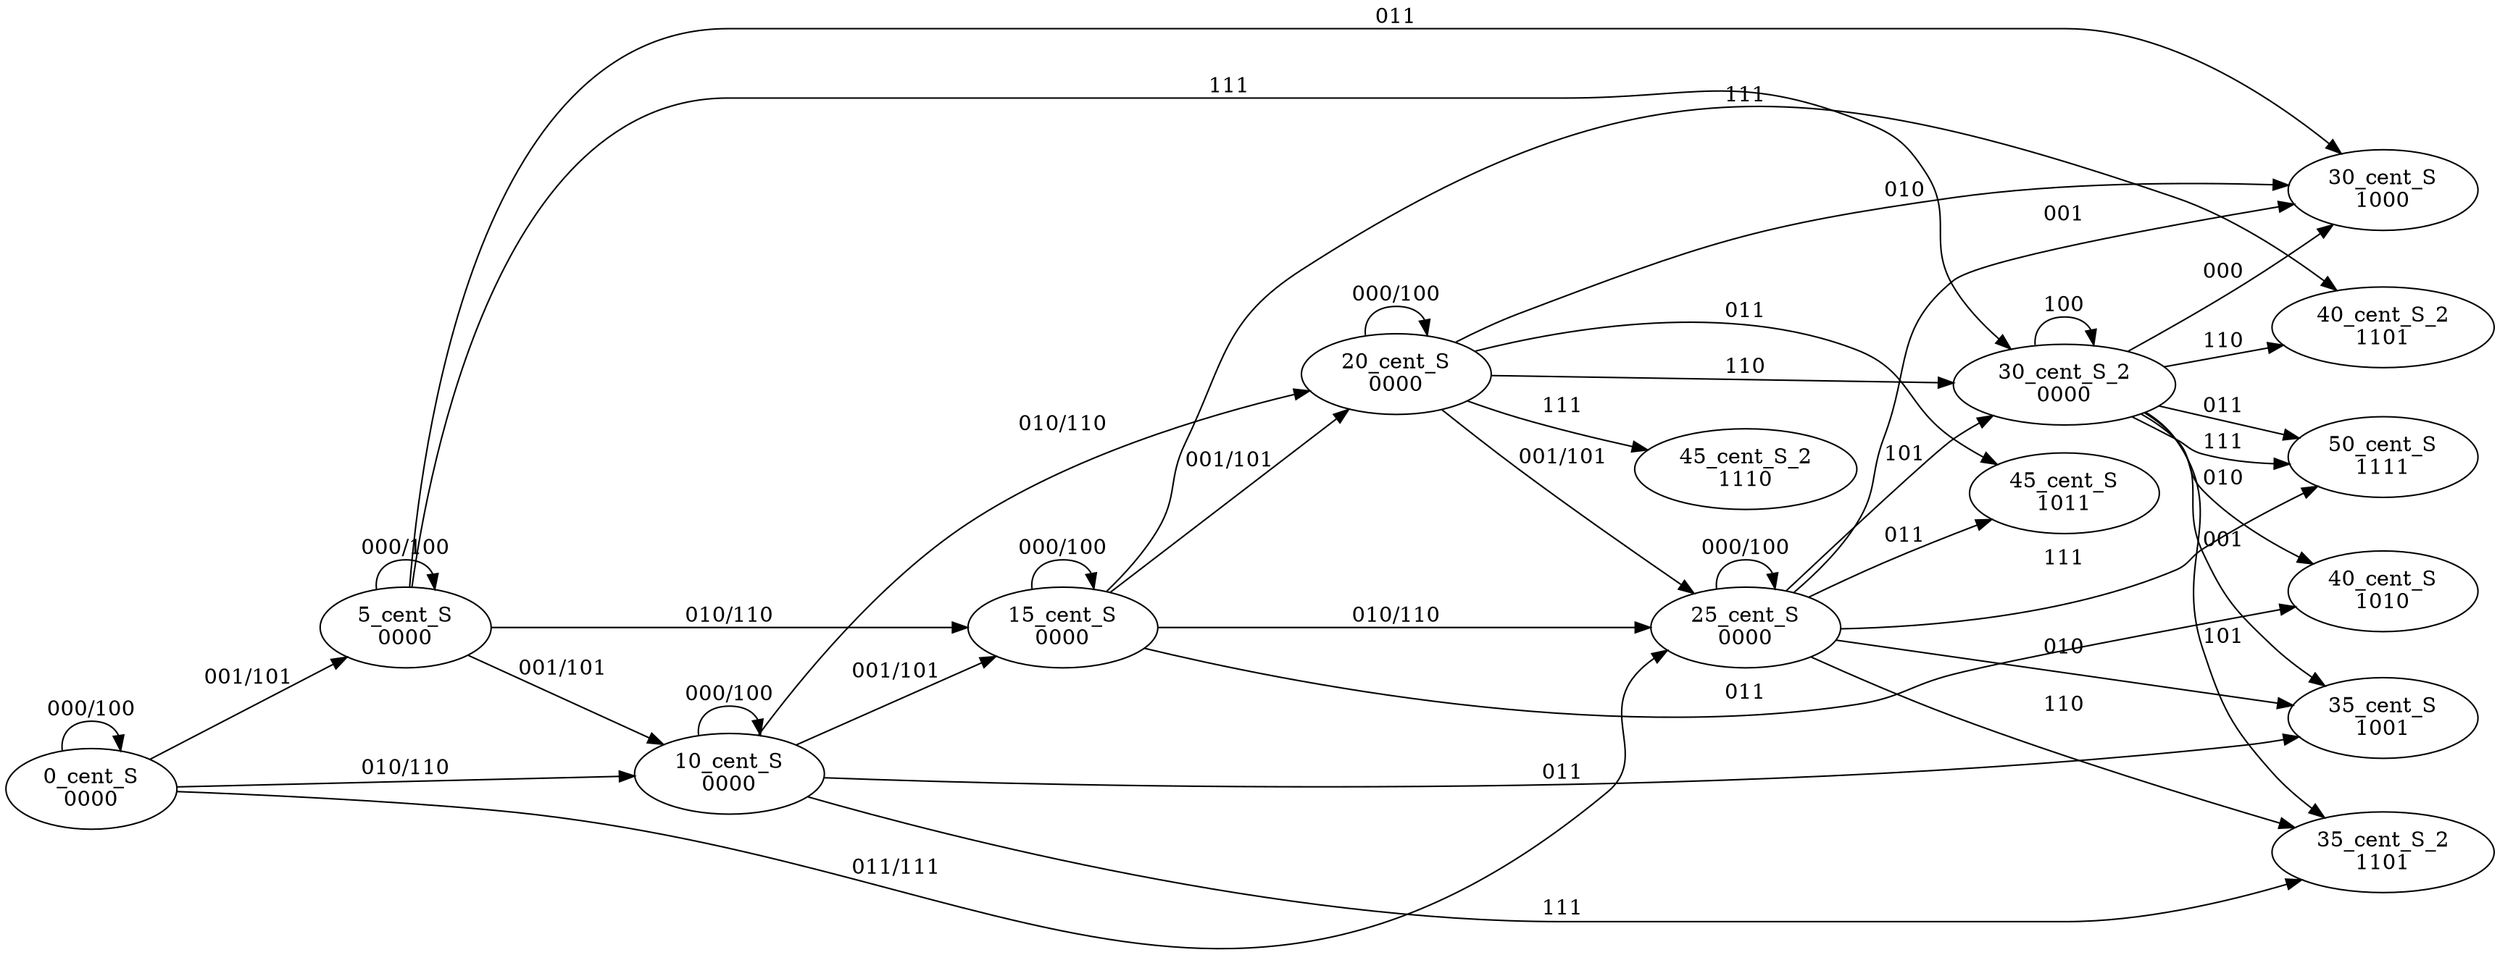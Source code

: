 digraph g{
rankdir="LR";
edge[splines="curved"]
"0_cent_S\n0000"->"0_cent_S\n0000"[label="000/100"];
"0_cent_S\n0000"->"5_cent_S\n0000"[label="001/101"];
"0_cent_S\n0000"->"10_cent_S\n0000"[label="010/110"];
"0_cent_S\n0000"->"25_cent_S\n0000"[label="011/111"];
"5_cent_S\n0000"->"5_cent_S\n0000"[label="000/100"];
"5_cent_S\n0000"->"10_cent_S\n0000"[label="001/101"];
"5_cent_S\n0000"->"15_cent_S\n0000"[label="010/110"];
"5_cent_S\n0000"->"30_cent_S\n1000"[label="011"];
"5_cent_S\n0000"->"30_cent_S_2\n0000"[label="111"];
"10_cent_S\n0000"->"10_cent_S\n0000"[label="000/100"];
"10_cent_S\n0000"->"15_cent_S\n0000"[label="001/101"];
"10_cent_S\n0000"->"20_cent_S\n0000"[label="010/110"];
"10_cent_S\n0000"->"35_cent_S\n1001"[label="011"];
"10_cent_S\n0000"->"35_cent_S_2\n1101"[label="111"];
"15_cent_S\n0000"->"15_cent_S\n0000"[label="000/100"];
"15_cent_S\n0000"->"20_cent_S\n0000"[label="001/101"];
"15_cent_S\n0000"->"25_cent_S\n0000"[label="010/110"];
"15_cent_S\n0000"->"40_cent_S\n1010"[label="011"];
"15_cent_S\n0000"->"40_cent_S_2\n1101"[label="111"];
"20_cent_S\n0000"->"20_cent_S\n0000"[label="000/100"];
"20_cent_S\n0000"->"25_cent_S\n0000"[label="001/101"];
"20_cent_S\n0000"->"30_cent_S\n1000"[label="010"];
"20_cent_S\n0000"->"45_cent_S\n1011"[label="011"];
"20_cent_S\n0000"->"30_cent_S_2\n0000"[label="110"];
"20_cent_S\n0000"->"45_cent_S_2\n1110"[label="111"];
"25_cent_S\n0000"->"25_cent_S\n0000"[label="000/100"];
"25_cent_S\n0000"->"30_cent_S\n1000"[label="001"];
"25_cent_S\n0000"->"35_cent_S\n1001"[label="010"];
"25_cent_S\n0000"->"45_cent_S\n1011"[label="011"];
"25_cent_S\n0000"->"30_cent_S_2\n0000"[label="101"];
"25_cent_S\n0000"->"35_cent_S_2\n1101"[label="110"];
"25_cent_S\n0000"->"50_cent_S\n1111"[label="111"];
"30_cent_S_2\n0000"->"30_cent_S\n1000"[label="000"];
"30_cent_S_2\n0000"->"35_cent_S\n1001"[label="001"];
"30_cent_S_2\n0000"->"40_cent_S\n1010"[label="010"];
"30_cent_S_2\n0000"->"50_cent_S\n1111"[label="011"];
"30_cent_S_2\n0000"->"30_cent_S_2\n0000"[label="100"];
"30_cent_S_2\n0000"->"35_cent_S_2\n1101"[label="101"];
"30_cent_S_2\n0000"->"40_cent_S_2\n1101"[label="110"];
"30_cent_S_2\n0000"->"50_cent_S\n1111"[label="111"];
}